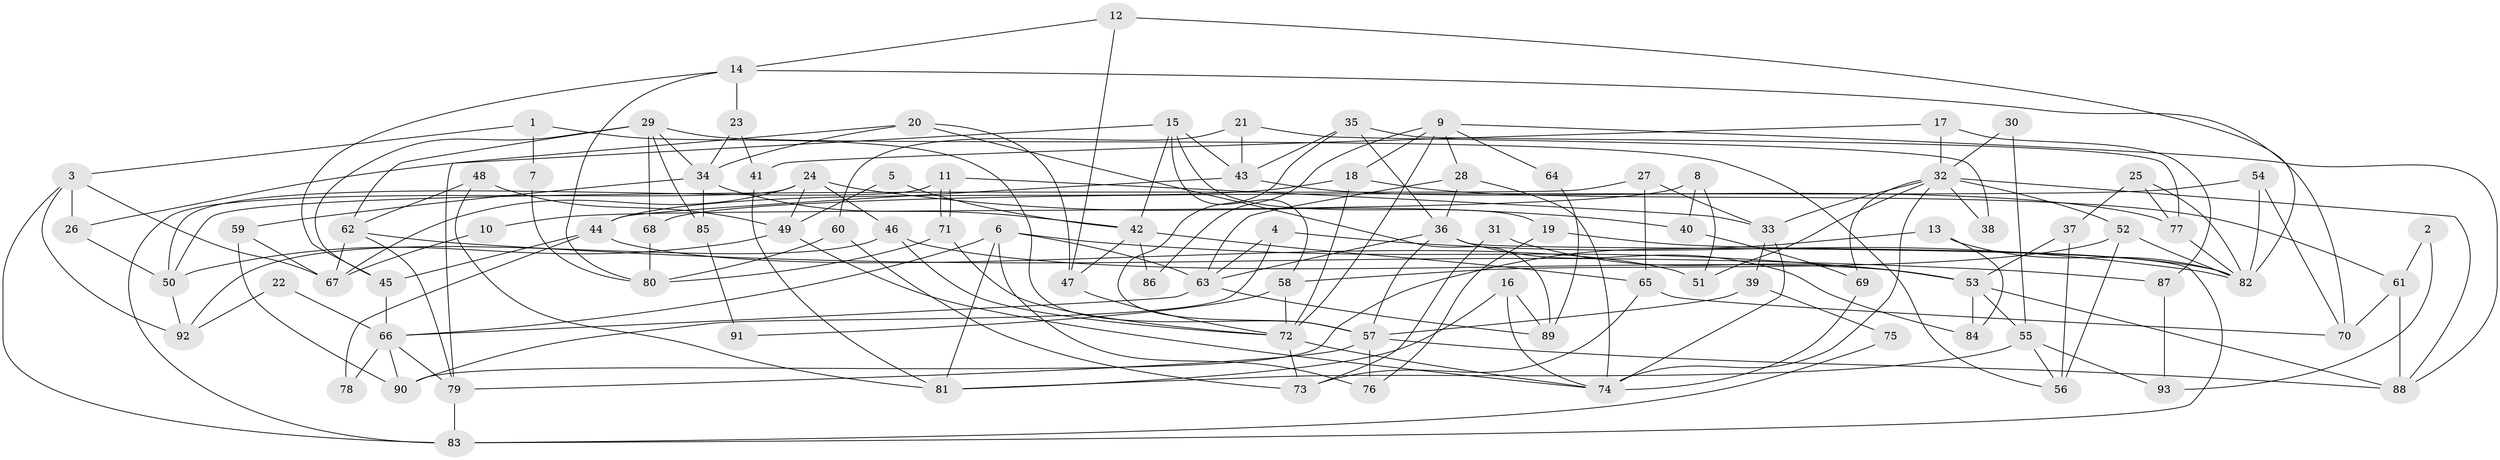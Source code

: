 // Generated by graph-tools (version 1.1) at 2025/15/03/09/25 04:15:14]
// undirected, 93 vertices, 186 edges
graph export_dot {
graph [start="1"]
  node [color=gray90,style=filled];
  1;
  2;
  3;
  4;
  5;
  6;
  7;
  8;
  9;
  10;
  11;
  12;
  13;
  14;
  15;
  16;
  17;
  18;
  19;
  20;
  21;
  22;
  23;
  24;
  25;
  26;
  27;
  28;
  29;
  30;
  31;
  32;
  33;
  34;
  35;
  36;
  37;
  38;
  39;
  40;
  41;
  42;
  43;
  44;
  45;
  46;
  47;
  48;
  49;
  50;
  51;
  52;
  53;
  54;
  55;
  56;
  57;
  58;
  59;
  60;
  61;
  62;
  63;
  64;
  65;
  66;
  67;
  68;
  69;
  70;
  71;
  72;
  73;
  74;
  75;
  76;
  77;
  78;
  79;
  80;
  81;
  82;
  83;
  84;
  85;
  86;
  87;
  88;
  89;
  90;
  91;
  92;
  93;
  1 -- 57;
  1 -- 3;
  1 -- 7;
  2 -- 61;
  2 -- 93;
  3 -- 92;
  3 -- 67;
  3 -- 26;
  3 -- 83;
  4 -- 63;
  4 -- 82;
  4 -- 90;
  5 -- 49;
  5 -- 42;
  6 -- 76;
  6 -- 66;
  6 -- 53;
  6 -- 63;
  6 -- 81;
  7 -- 80;
  8 -- 51;
  8 -- 40;
  8 -- 10;
  9 -- 28;
  9 -- 88;
  9 -- 18;
  9 -- 64;
  9 -- 72;
  9 -- 86;
  10 -- 67;
  11 -- 71;
  11 -- 71;
  11 -- 50;
  11 -- 33;
  12 -- 47;
  12 -- 14;
  12 -- 82;
  13 -- 82;
  13 -- 90;
  13 -- 84;
  14 -- 70;
  14 -- 45;
  14 -- 23;
  14 -- 80;
  15 -- 43;
  15 -- 42;
  15 -- 19;
  15 -- 26;
  15 -- 58;
  16 -- 81;
  16 -- 74;
  16 -- 89;
  17 -- 41;
  17 -- 32;
  17 -- 87;
  18 -- 72;
  18 -- 44;
  18 -- 61;
  19 -- 82;
  19 -- 76;
  20 -- 47;
  20 -- 34;
  20 -- 79;
  20 -- 89;
  21 -- 43;
  21 -- 60;
  21 -- 38;
  22 -- 92;
  22 -- 66;
  23 -- 34;
  23 -- 41;
  24 -- 83;
  24 -- 46;
  24 -- 40;
  24 -- 49;
  24 -- 67;
  25 -- 82;
  25 -- 77;
  25 -- 37;
  26 -- 50;
  27 -- 50;
  27 -- 33;
  27 -- 65;
  28 -- 63;
  28 -- 36;
  28 -- 74;
  29 -- 62;
  29 -- 45;
  29 -- 34;
  29 -- 56;
  29 -- 68;
  29 -- 85;
  30 -- 55;
  30 -- 32;
  31 -- 53;
  31 -- 73;
  32 -- 74;
  32 -- 33;
  32 -- 38;
  32 -- 51;
  32 -- 52;
  32 -- 69;
  32 -- 88;
  33 -- 74;
  33 -- 39;
  34 -- 59;
  34 -- 42;
  34 -- 85;
  35 -- 36;
  35 -- 57;
  35 -- 43;
  35 -- 77;
  36 -- 84;
  36 -- 63;
  36 -- 57;
  36 -- 83;
  37 -- 53;
  37 -- 56;
  39 -- 57;
  39 -- 75;
  40 -- 69;
  41 -- 81;
  42 -- 65;
  42 -- 47;
  42 -- 86;
  43 -- 77;
  43 -- 44;
  44 -- 45;
  44 -- 51;
  44 -- 78;
  45 -- 66;
  46 -- 72;
  46 -- 53;
  46 -- 92;
  47 -- 72;
  48 -- 81;
  48 -- 49;
  48 -- 62;
  49 -- 74;
  49 -- 50;
  50 -- 92;
  52 -- 56;
  52 -- 58;
  52 -- 82;
  53 -- 88;
  53 -- 55;
  53 -- 84;
  54 -- 82;
  54 -- 68;
  54 -- 70;
  55 -- 56;
  55 -- 81;
  55 -- 93;
  57 -- 79;
  57 -- 76;
  57 -- 88;
  58 -- 72;
  58 -- 91;
  59 -- 90;
  59 -- 67;
  60 -- 73;
  60 -- 80;
  61 -- 88;
  61 -- 70;
  62 -- 79;
  62 -- 67;
  62 -- 87;
  63 -- 89;
  63 -- 66;
  64 -- 89;
  65 -- 70;
  65 -- 73;
  66 -- 79;
  66 -- 78;
  66 -- 90;
  68 -- 80;
  69 -- 74;
  71 -- 72;
  71 -- 80;
  72 -- 73;
  72 -- 74;
  75 -- 83;
  77 -- 82;
  79 -- 83;
  85 -- 91;
  87 -- 93;
}
